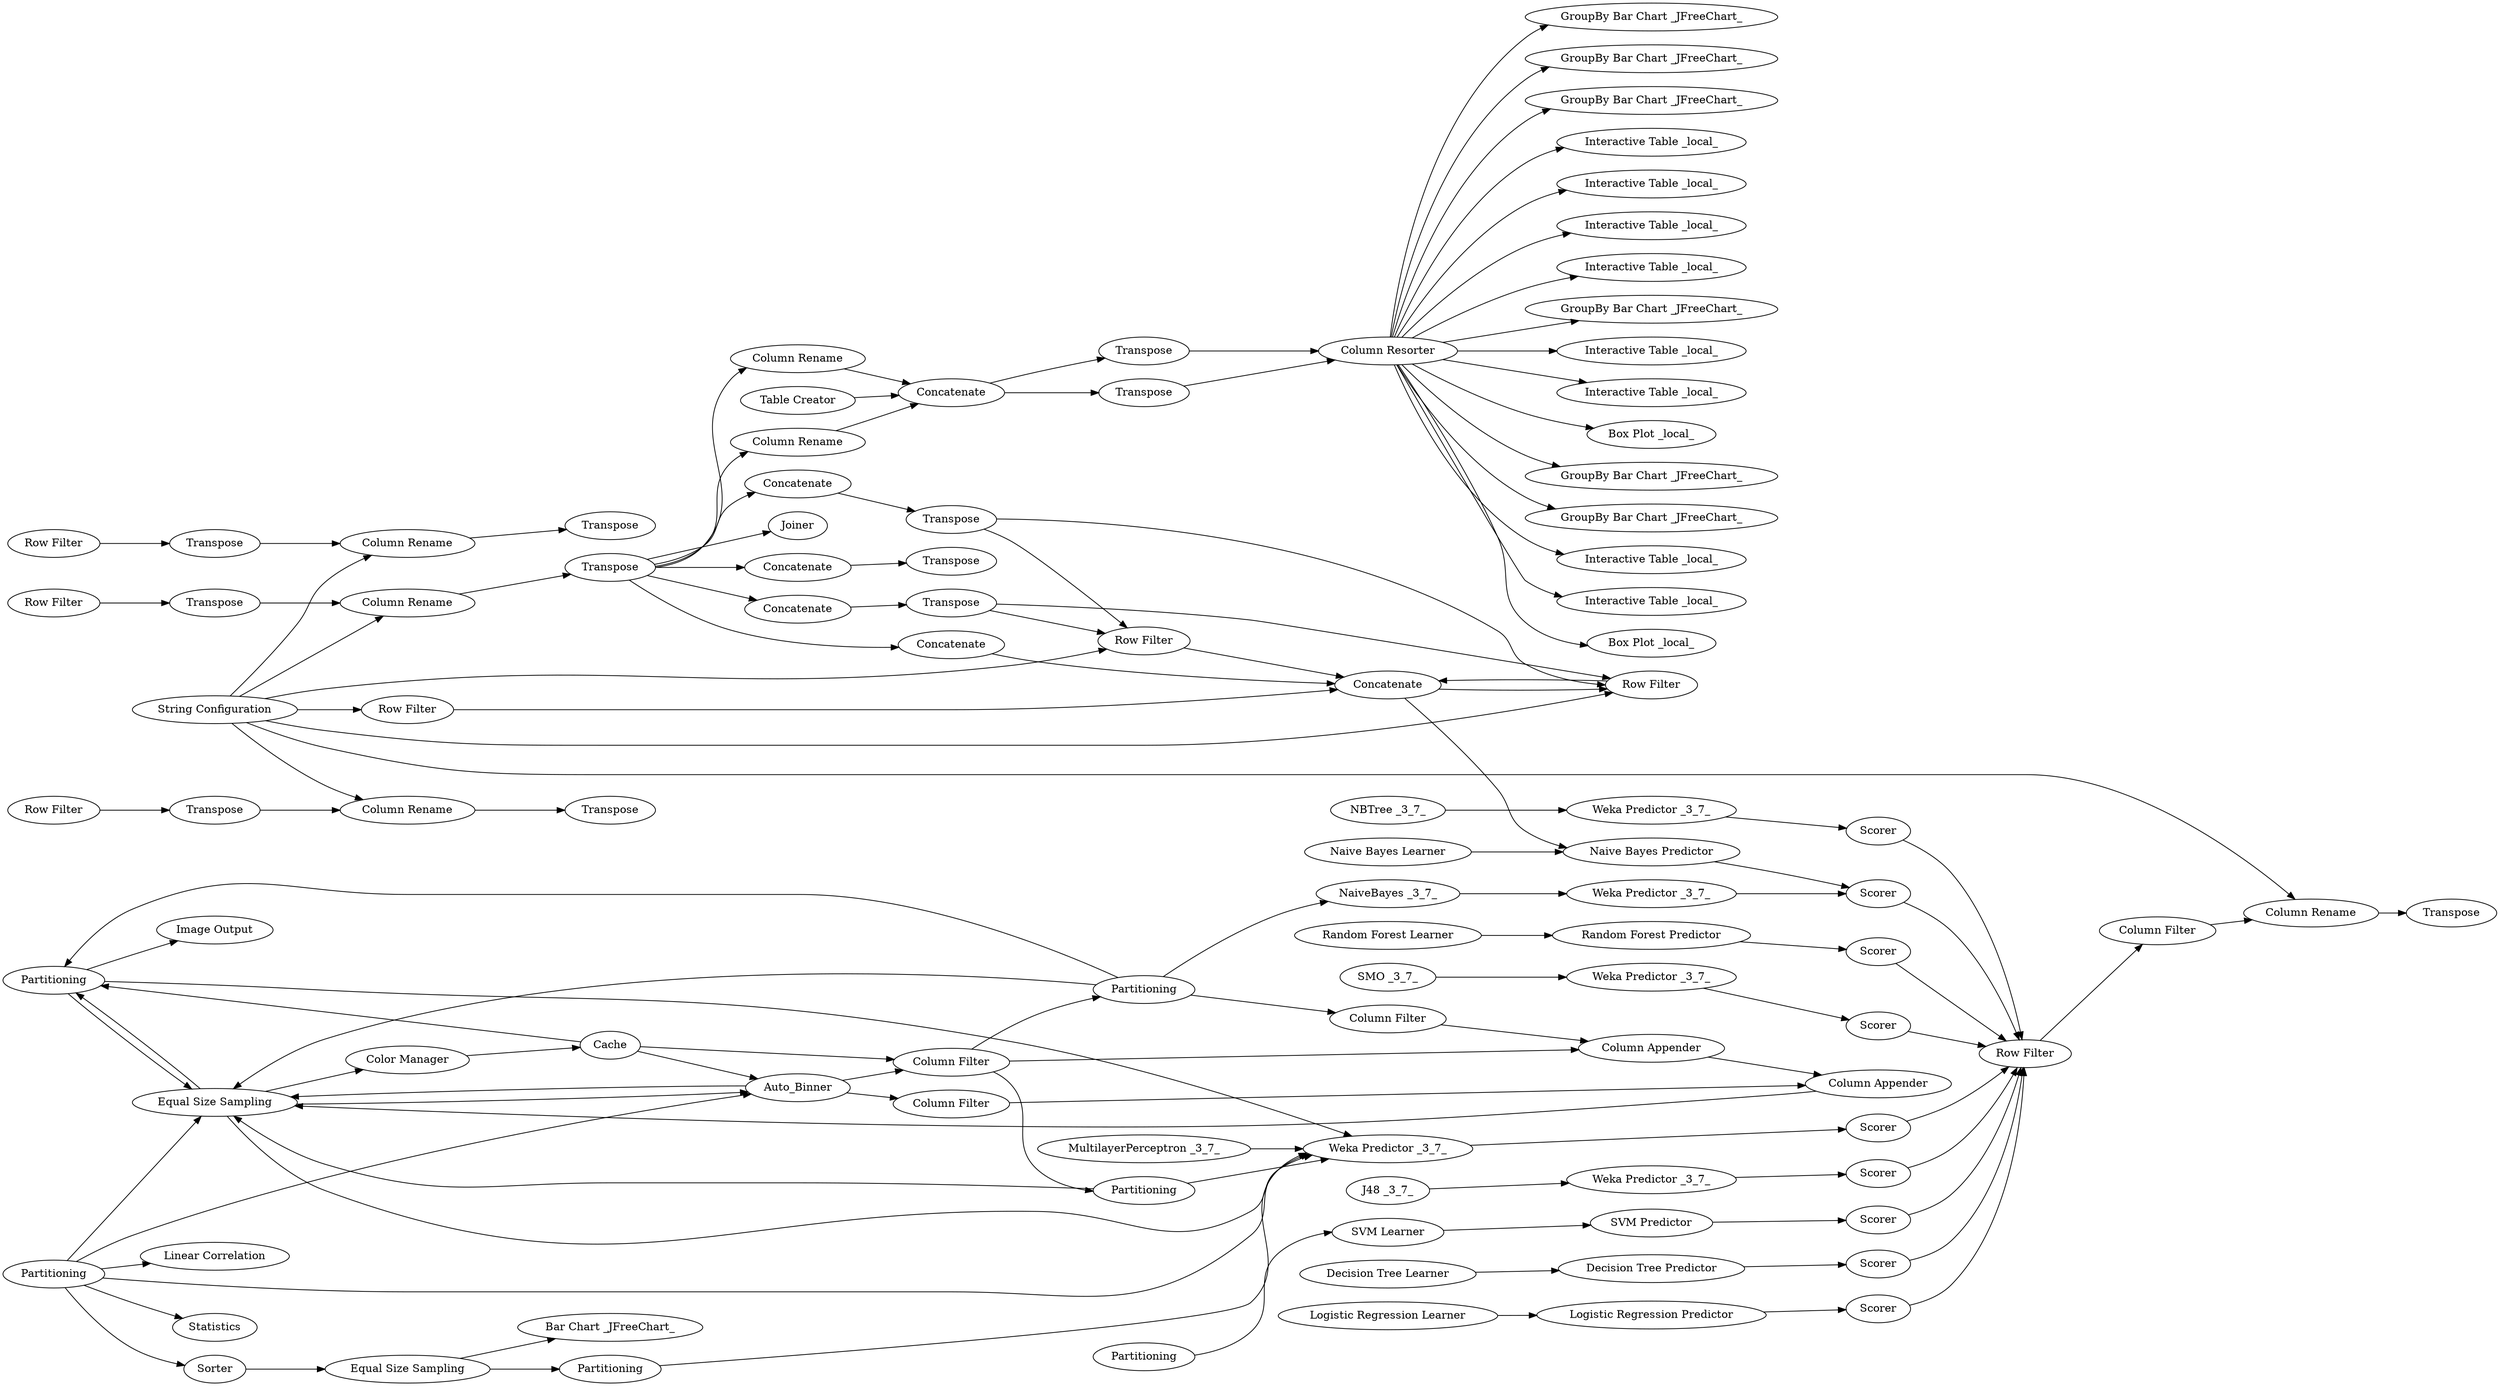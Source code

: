 digraph {
	4 -> 5
	266 -> 270
	216 -> 217
	10 -> 3
	4 -> 176
	277 -> 275
	231 -> 233
	228 -> 229
	233 -> 277
	174 -> 176
	51 -> 53
	276 -> 349
	1 -> 218
	196 -> 48
	288 -> 289
	191 -> 192
	233 -> 216
	221 -> 228
	293 -> 290
	270 -> 264
	101 -> 113
	276 -> 360
	241 -> 231
	30 -> 48
	71 -> 73
	5 -> 6
	327 -> 176
	292 -> 293
	2 -> 5
	275 -> 273
	73 -> 74
	275 -> 278
	1 -> 5
	12 -> 15
	1 -> 325
	1 -> 176
	5 -> 4
	233 -> 235
	177 -> 48
	324 -> 326
	113 -> 114
	133 -> 137
	276 -> 345
	276 -> 357
	53 -> 61
	234 -> 268
	276 -> 348
	1 -> 24
	7 -> 10
	219 -> 239
	48 -> 49
	67 -> 212
	264 -> 270
	10 -> 2
	276 -> 355
	3 -> 176
	137 -> 141
	220 -> 232
	13 -> 12
	276 -> 351
	232 -> 231
	276 -> 346
	233 -> 272
	241 -> 67
	239 -> 237
	141 -> 48
	7 -> 6
	276 -> 356
	6 -> 5
	276 -> 347
	7 -> 4
	276 -> 350
	236 -> 270
	270 -> 289
	241 -> 269
	2 -> 4
	192 -> 196
	74 -> 48
	15 -> 5
	118 -> 120
	2 -> 292
	29 -> 30
	10 -> 12
	325 -> 324
	276 -> 361
	276 -> 352
	265 -> 264
	3 -> 5
	241 -> 237
	6 -> 10
	265 -> 266
	120 -> 122
	278 -> 276
	233 -> 234
	5 -> 176
	2 -> 13
	122 -> 48
	229 -> 230
	8 -> 7
	269 -> 270
	202 -> 191
	237 -> 238
	5 -> 8
	273 -> 276
	176 -> 177
	49 -> 67
	276 -> 359
	241 -> 229
	1 -> 6
	274 -> 275
	268 -> 264
	241 -> 264
	4 -> 23
	276 -> 354
	268 -> 266
	241 -> 266
	14 -> 15
	235 -> 265
	272 -> 275
	233 -> 236
	114 -> 48
	233 -> 304
	290 -> 48
	26 -> 29
	6 -> 14
	61 -> 48
	324 -> 327
	276 -> 358
	289 -> 290
	292 [label="NaiveBayes _3_7_"]
	351 [label="Box Plot _local_"]
	26 [label="Decision Tree Learner"]
	217 [label=Transpose]
	239 [label=Transpose]
	3 [label=Partitioning]
	290 [label=Scorer]
	196 [label=Scorer]
	277 [label="Column Rename"]
	6 [label=Auto_Binner]
	361 [label="Interactive Table _local_"]
	12 [label="Column Appender"]
	268 [label=Transpose]
	274 [label="Table Creator"]
	23 [label="Image Output"]
	360 [label="Box Plot _local_"]
	345 [label="GroupBy Bar Chart _JFreeChart_"]
	5 [label="Equal Size Sampling"]
	229 [label="Column Rename"]
	120 [label="Weka Predictor _3_7_"]
	29 [label="Decision Tree Predictor"]
	118 [label="J48 _3_7_"]
	231 [label="Column Rename"]
	289 [label="Naive Bayes Predictor"]
	8 [label="Color Manager"]
	327 [label=Partitioning]
	122 [label=Scorer]
	269 [label="Row Filter"]
	357 [label="GroupBy Bar Chart _JFreeChart_"]
	137 [label="Weka Predictor _3_7_"]
	325 [label=Sorter]
	288 [label="Naive Bayes Learner"]
	348 [label="Interactive Table _local_"]
	141 [label=Scorer]
	1 [label=Partitioning]
	53 [label="Random Forest Predictor"]
	191 [label="SVM Learner"]
	293 [label="Weka Predictor _3_7_"]
	346 [label="GroupBy Bar Chart _JFreeChart_"]
	358 [label="Interactive Table _local_"]
	356 [label="GroupBy Bar Chart _JFreeChart_"]
	352 [label="Interactive Table _local_"]
	278 [label=Transpose]
	264 [label="Row Filter"]
	192 [label="SVM Predictor"]
	13 [label="Column Filter"]
	270 [label=Concatenate]
	71 [label="Logistic Regression Learner"]
	241 [label="String Configuration"]
	220 [label="Row Filter"]
	234 [label=Concatenate]
	347 [label="GroupBy Bar Chart _JFreeChart_"]
	275 [label=Concatenate]
	7 [label=Cache]
	304 [label=Joiner]
	354 [label="GroupBy Bar Chart _JFreeChart_"]
	24 [label=Statistics]
	228 [label=Transpose]
	237 [label="Column Rename"]
	216 [label=Concatenate]
	15 [label="Column Appender"]
	114 [label=Scorer]
	359 [label="Interactive Table _local_"]
	218 [label="Linear Correlation"]
	174 [label="MultilayerPerceptron _3_7_"]
	219 [label="Row Filter"]
	4 [label=Partitioning]
	61 [label=Scorer]
	266 [label="Row Filter"]
	14 [label="Column Filter"]
	235 [label=Concatenate]
	355 [label="Interactive Table _local_"]
	30 [label=Scorer]
	133 [label="SMO _3_7_"]
	324 [label="Equal Size Sampling"]
	230 [label=Transpose]
	74 [label=Scorer]
	233 [label=Transpose]
	49 [label="Column Filter"]
	236 [label=Concatenate]
	51 [label="Random Forest Learner"]
	177 [label=Scorer]
	238 [label=Transpose]
	10 [label="Column Filter"]
	48 [label="Row Filter"]
	265 [label=Transpose]
	67 [label="Column Rename"]
	101 [label="NBTree _3_7_"]
	176 [label="Weka Predictor _3_7_"]
	202 [label=Partitioning]
	272 [label="Column Rename"]
	232 [label=Transpose]
	326 [label="Bar Chart _JFreeChart_"]
	113 [label="Weka Predictor _3_7_"]
	350 [label="Interactive Table _local_"]
	212 [label=Transpose]
	276 [label="Column Resorter"]
	273 [label=Transpose]
	349 [label="Interactive Table _local_"]
	73 [label="Logistic Regression Predictor"]
	2 [label=Partitioning]
	221 [label="Row Filter"]
	rankdir=LR
}
